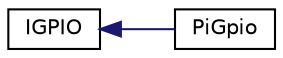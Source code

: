 digraph "Graphical Class Hierarchy"
{
  edge [fontname="Helvetica",fontsize="10",labelfontname="Helvetica",labelfontsize="10"];
  node [fontname="Helvetica",fontsize="10",shape=record];
  rankdir="LR";
  Node0 [label="IGPIO",height=0.2,width=0.4,color="black", fillcolor="white", style="filled",URL="$class_i_g_p_i_o.html"];
  Node0 -> Node1 [dir="back",color="midnightblue",fontsize="10",style="solid",fontname="Helvetica"];
  Node1 [label="PiGpio",height=0.2,width=0.4,color="black", fillcolor="white", style="filled",URL="$class_pi_gpio.html"];
}
